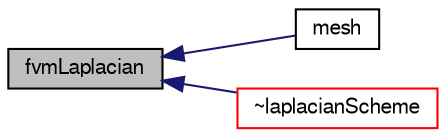 digraph "fvmLaplacian"
{
  bgcolor="transparent";
  edge [fontname="FreeSans",fontsize="10",labelfontname="FreeSans",labelfontsize="10"];
  node [fontname="FreeSans",fontsize="10",shape=record];
  rankdir="LR";
  Node211 [label="fvmLaplacian",height=0.2,width=0.4,color="black", fillcolor="grey75", style="filled", fontcolor="black"];
  Node211 -> Node212 [dir="back",color="midnightblue",fontsize="10",style="solid",fontname="FreeSans"];
  Node212 [label="mesh",height=0.2,width=0.4,color="black",URL="$a22582.html#a470f06cfb9b6ee887cd85d63de275607",tooltip="Return mesh reference. "];
  Node211 -> Node213 [dir="back",color="midnightblue",fontsize="10",style="solid",fontname="FreeSans"];
  Node213 [label="~laplacianScheme",height=0.2,width=0.4,color="red",URL="$a22582.html#a704e6b83d72de7ba3419f974b0e6def2",tooltip="Destructor. "];
}
